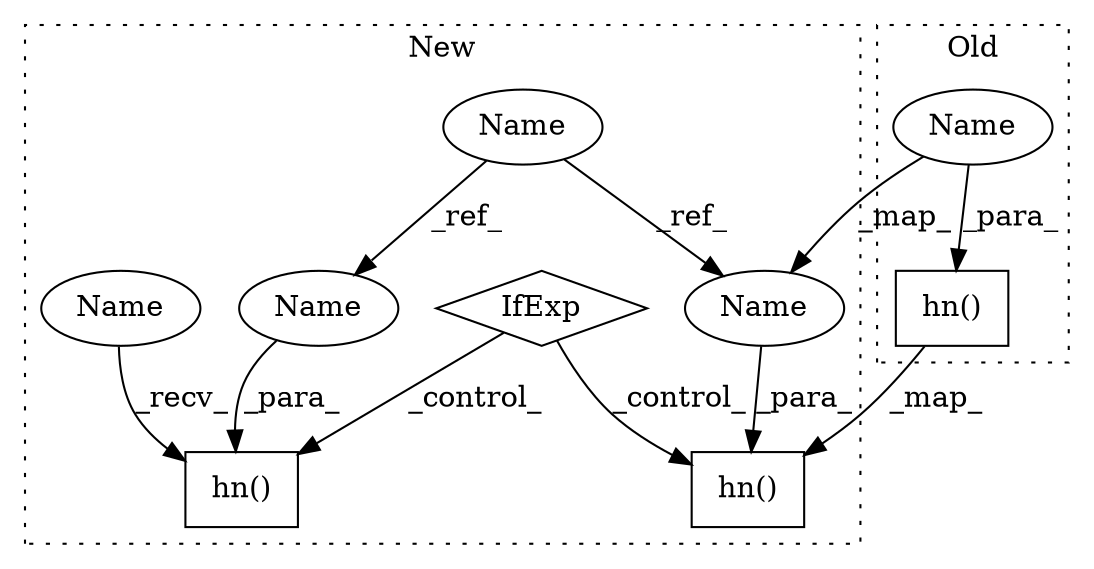 digraph G {
subgraph cluster0 {
1 [label="hn()" a="75" s="36440,36449" l="8,1" shape="box"];
8 [label="Name" a="87" s="36448" l="1" shape="ellipse"];
label = "Old";
style="dotted";
}
subgraph cluster1 {
2 [label="hn()" a="75" s="29547,29556" l="8,1" shape="box"];
3 [label="IfExp" a="51" s="29557,29581" l="4,6" shape="diamond"];
4 [label="hn()" a="75" s="29587,29598" l="8,1" shape="box"];
5 [label="Name" a="87" s="29372" l="1" shape="ellipse"];
6 [label="Name" a="87" s="29595" l="1" shape="ellipse"];
7 [label="Name" a="87" s="29555" l="1" shape="ellipse"];
9 [label="Name" a="87" s="29587" l="4" shape="ellipse"];
label = "New";
style="dotted";
}
1 -> 2 [label="_map_"];
3 -> 4 [label="_control_"];
3 -> 2 [label="_control_"];
5 -> 6 [label="_ref_"];
5 -> 7 [label="_ref_"];
6 -> 4 [label="_para_"];
7 -> 2 [label="_para_"];
8 -> 7 [label="_map_"];
8 -> 1 [label="_para_"];
9 -> 4 [label="_recv_"];
}